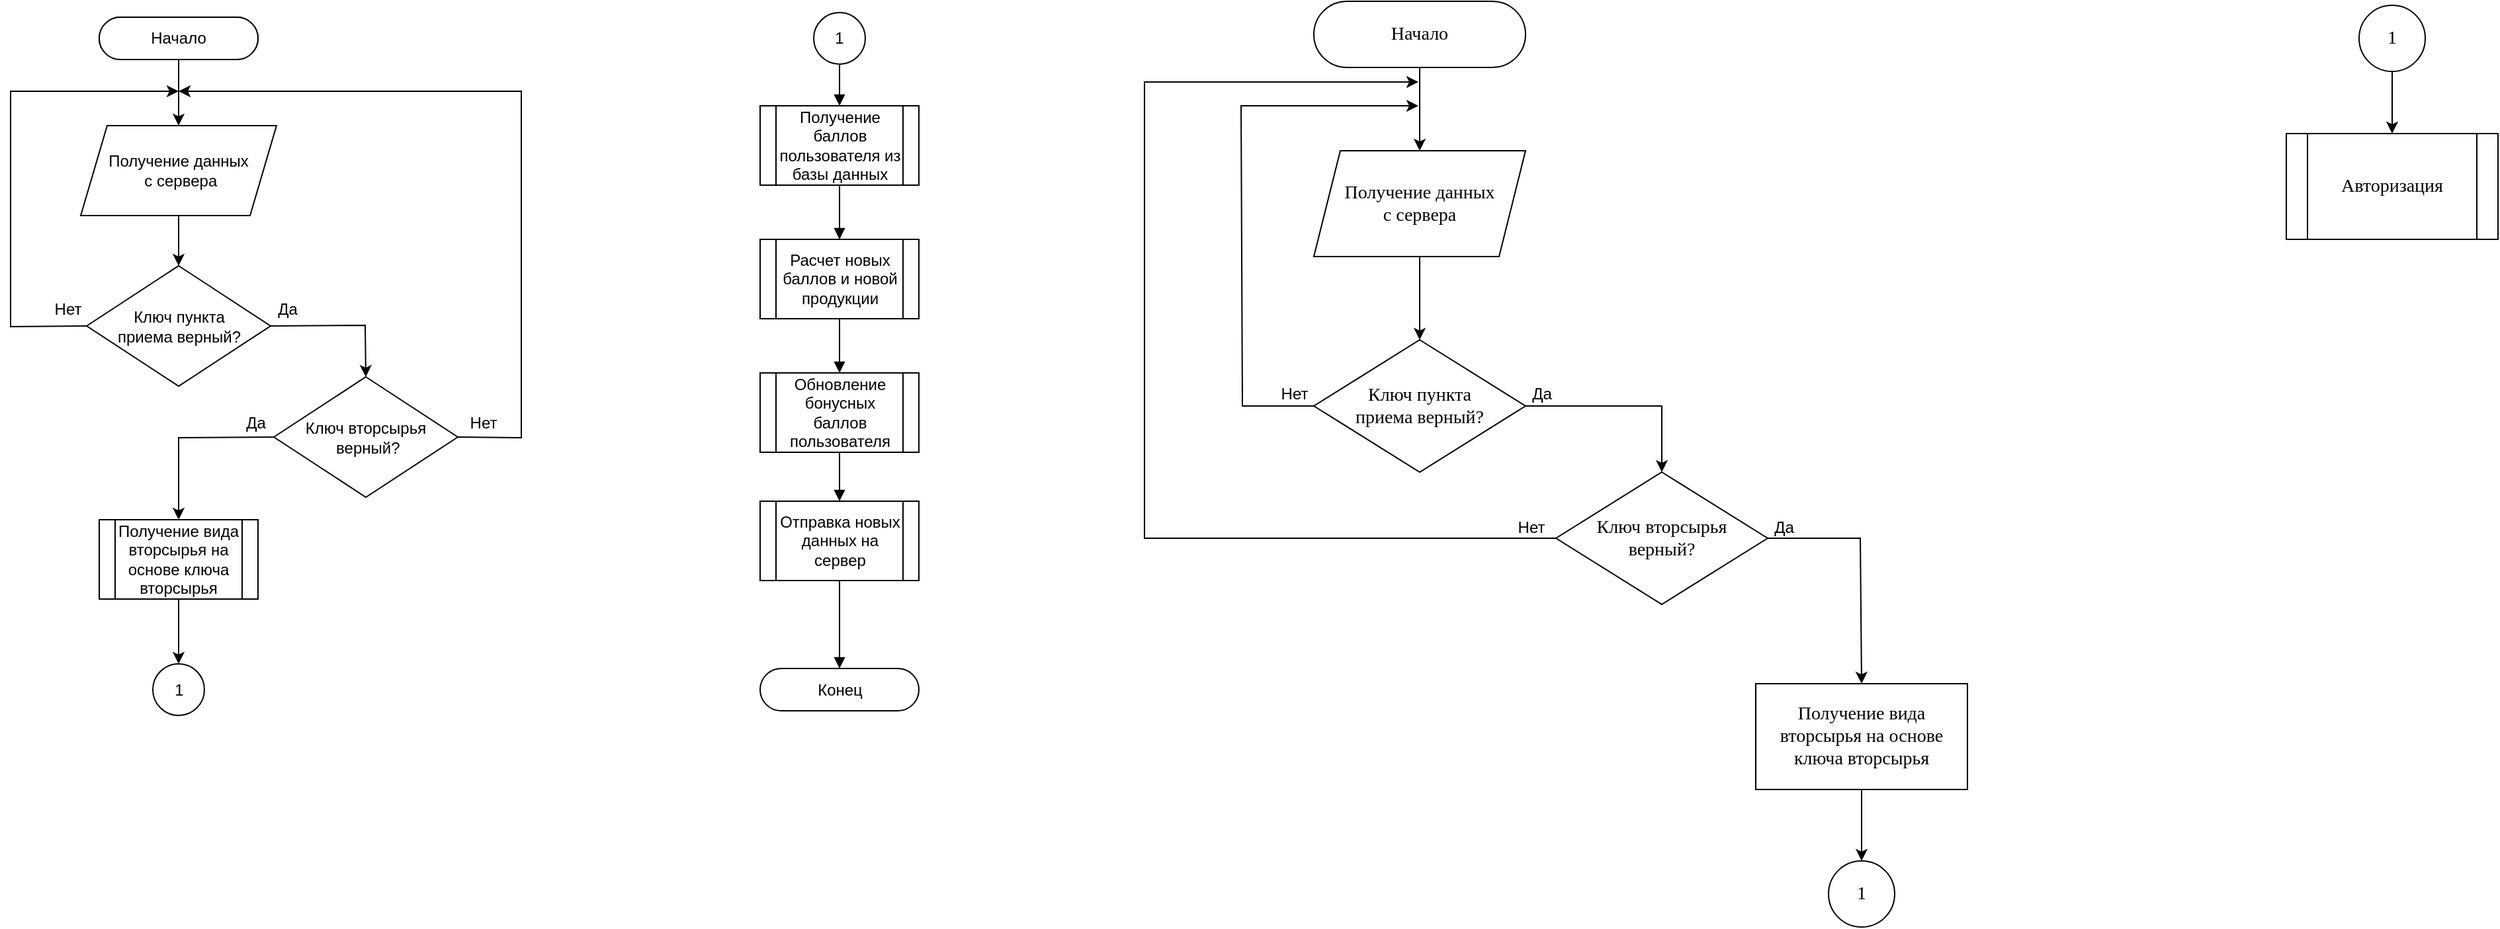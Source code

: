 <mxfile version="27.0.6">
  <diagram name="Страница — 1" id="4WWxFF7nGLi1HdurTX0b">
    <mxGraphModel dx="1558" dy="594" grid="0" gridSize="10" guides="1" tooltips="1" connect="1" arrows="1" fold="1" page="0" pageScale="1" pageWidth="827" pageHeight="1169" math="0" shadow="0">
      <root>
        <mxCell id="0" />
        <mxCell id="1" parent="0" />
        <mxCell id="1NDnVp7BkHVVNLRjMeay-4" value="Начало" style="rounded=1;whiteSpace=wrap;html=1;arcSize=50;" parent="1" vertex="1">
          <mxGeometry x="-97" y="29" width="120" height="32" as="geometry" />
        </mxCell>
        <mxCell id="1NDnVp7BkHVVNLRjMeay-25" value="" style="edgeStyle=orthogonalEdgeStyle;rounded=0;orthogonalLoop=1;jettySize=auto;html=1;" parent="1" source="1NDnVp7BkHVVNLRjMeay-6" target="1NDnVp7BkHVVNLRjMeay-7" edge="1">
          <mxGeometry relative="1" as="geometry" />
        </mxCell>
        <mxCell id="1NDnVp7BkHVVNLRjMeay-6" value="Получение данных&lt;div&gt;&amp;nbsp;с сервера&lt;/div&gt;" style="shape=parallelogram;perimeter=parallelogramPerimeter;whiteSpace=wrap;html=1;fixedSize=1;" parent="1" vertex="1">
          <mxGeometry x="-111" y="111" width="148" height="68" as="geometry" />
        </mxCell>
        <mxCell id="1NDnVp7BkHVVNLRjMeay-7" value="Ключ пункта&lt;div&gt;приема верный?&lt;/div&gt;" style="rhombus;whiteSpace=wrap;html=1;" parent="1" vertex="1">
          <mxGeometry x="-106.5" y="217" width="139" height="91" as="geometry" />
        </mxCell>
        <mxCell id="1NDnVp7BkHVVNLRjMeay-8" value="" style="endArrow=classic;html=1;rounded=0;endFill=1;exitX=1;exitY=0.5;exitDx=0;exitDy=0;entryX=0.5;entryY=0;entryDx=0;entryDy=0;" parent="1" source="1NDnVp7BkHVVNLRjMeay-7" target="1NDnVp7BkHVVNLRjMeay-19" edge="1">
          <mxGeometry width="50" height="50" relative="1" as="geometry">
            <mxPoint x="191" y="72" as="sourcePoint" />
            <mxPoint x="241" y="22" as="targetPoint" />
            <Array as="points">
              <mxPoint x="104" y="262" />
            </Array>
          </mxGeometry>
        </mxCell>
        <mxCell id="1NDnVp7BkHVVNLRjMeay-9" value="" style="endArrow=classic;html=1;rounded=0;endFill=1;exitX=1;exitY=0.5;exitDx=0;exitDy=0;" parent="1" source="1NDnVp7BkHVVNLRjMeay-19" edge="1">
          <mxGeometry width="50" height="50" relative="1" as="geometry">
            <mxPoint x="240" y="338" as="sourcePoint" />
            <mxPoint x="-37" y="85" as="targetPoint" />
            <Array as="points">
              <mxPoint x="222" y="347" />
              <mxPoint x="222" y="85" />
            </Array>
          </mxGeometry>
        </mxCell>
        <mxCell id="1NDnVp7BkHVVNLRjMeay-15" value="" style="endArrow=classic;html=1;rounded=0;endFill=1;exitX=0;exitY=0.5;exitDx=0;exitDy=0;" parent="1" source="1NDnVp7BkHVVNLRjMeay-7" edge="1">
          <mxGeometry width="50" height="50" relative="1" as="geometry">
            <mxPoint x="261" y="122" as="sourcePoint" />
            <mxPoint x="-37" y="85" as="targetPoint" />
            <Array as="points">
              <mxPoint x="-164" y="263" />
              <mxPoint x="-164" y="85" />
            </Array>
          </mxGeometry>
        </mxCell>
        <mxCell id="1NDnVp7BkHVVNLRjMeay-17" value="" style="edgeStyle=orthogonalEdgeStyle;rounded=0;orthogonalLoop=1;jettySize=auto;html=1;endArrow=classic;endFill=1;" parent="1" source="1NDnVp7BkHVVNLRjMeay-16" target="1NDnVp7BkHVVNLRjMeay-6" edge="1">
          <mxGeometry relative="1" as="geometry" />
        </mxCell>
        <mxCell id="1NDnVp7BkHVVNLRjMeay-16" value="Начало" style="rounded=1;whiteSpace=wrap;html=1;arcSize=50;" parent="1" vertex="1">
          <mxGeometry x="-97" y="29" width="120" height="32" as="geometry" />
        </mxCell>
        <mxCell id="1NDnVp7BkHVVNLRjMeay-18" value="Нет" style="text;html=1;align=center;verticalAlign=middle;resizable=0;points=[];autosize=1;strokeColor=none;fillColor=none;" parent="1" vertex="1">
          <mxGeometry x="-140" y="237" width="38" height="26" as="geometry" />
        </mxCell>
        <mxCell id="1NDnVp7BkHVVNLRjMeay-19" value="Ключ вторсырья&lt;div&gt;&lt;span style=&quot;background-color: transparent; color: light-dark(rgb(0, 0, 0), rgb(255, 255, 255));&quot;&gt;&amp;nbsp;верный?&lt;/span&gt;&lt;/div&gt;" style="rhombus;whiteSpace=wrap;html=1;" parent="1" vertex="1">
          <mxGeometry x="35" y="301" width="139" height="91" as="geometry" />
        </mxCell>
        <mxCell id="1NDnVp7BkHVVNLRjMeay-20" value="Да" style="text;html=1;align=center;verticalAlign=middle;resizable=0;points=[];autosize=1;strokeColor=none;fillColor=none;" parent="1" vertex="1">
          <mxGeometry x="28" y="237" width="33" height="26" as="geometry" />
        </mxCell>
        <mxCell id="1NDnVp7BkHVVNLRjMeay-22" value="" style="endArrow=block;html=1;rounded=0;endFill=1;exitX=0.5;exitY=1;exitDx=0;exitDy=0;entryX=0.5;entryY=0;entryDx=0;entryDy=0;" parent="1" source="1NDnVp7BkHVVNLRjMeay-30" target="1NDnVp7BkHVVNLRjMeay-31" edge="1">
          <mxGeometry width="50" height="50" relative="1" as="geometry">
            <mxPoint x="597" y="50" as="sourcePoint" />
            <mxPoint x="647" as="targetPoint" />
          </mxGeometry>
        </mxCell>
        <mxCell id="1NDnVp7BkHVVNLRjMeay-23" value="" style="endArrow=classic;html=1;rounded=0;endFill=1;exitX=0.5;exitY=1;exitDx=0;exitDy=0;entryX=0.5;entryY=0;entryDx=0;entryDy=0;" parent="1" source="1NDnVp7BkHVVNLRjMeay-27" target="1NDnVp7BkHVVNLRjMeay-29" edge="1">
          <mxGeometry width="50" height="50" relative="1" as="geometry">
            <mxPoint x="-245" y="620" as="sourcePoint" />
            <mxPoint x="-195" y="570" as="targetPoint" />
          </mxGeometry>
        </mxCell>
        <mxCell id="1NDnVp7BkHVVNLRjMeay-24" value="" style="endArrow=classic;html=1;rounded=0;endFill=1;exitX=0;exitY=0.5;exitDx=0;exitDy=0;entryX=0.5;entryY=0;entryDx=0;entryDy=0;" parent="1" source="1NDnVp7BkHVVNLRjMeay-19" target="1NDnVp7BkHVVNLRjMeay-27" edge="1">
          <mxGeometry width="50" height="50" relative="1" as="geometry">
            <mxPoint x="416" y="130" as="sourcePoint" />
            <mxPoint x="466" y="80" as="targetPoint" />
            <Array as="points">
              <mxPoint x="-37" y="347" />
            </Array>
          </mxGeometry>
        </mxCell>
        <mxCell id="1NDnVp7BkHVVNLRjMeay-26" value="Нет" style="text;html=1;align=center;verticalAlign=middle;resizable=0;points=[];autosize=1;strokeColor=none;fillColor=none;" parent="1" vertex="1">
          <mxGeometry x="174" y="323" width="38" height="26" as="geometry" />
        </mxCell>
        <mxCell id="1NDnVp7BkHVVNLRjMeay-27" value="Получение вида вторсырья на основе ключа вторсырья" style="shape=process;whiteSpace=wrap;html=1;backgroundOutline=1;" parent="1" vertex="1">
          <mxGeometry x="-97" y="409" width="120" height="60" as="geometry" />
        </mxCell>
        <mxCell id="1NDnVp7BkHVVNLRjMeay-28" value="Да" style="text;html=1;align=center;verticalAlign=middle;resizable=0;points=[];autosize=1;strokeColor=none;fillColor=none;" parent="1" vertex="1">
          <mxGeometry x="4" y="323" width="33" height="26" as="geometry" />
        </mxCell>
        <mxCell id="1NDnVp7BkHVVNLRjMeay-29" value="1" style="ellipse;whiteSpace=wrap;html=1;aspect=fixed;" parent="1" vertex="1">
          <mxGeometry x="-56.5" y="518" width="39" height="39" as="geometry" />
        </mxCell>
        <mxCell id="1NDnVp7BkHVVNLRjMeay-30" value="1" style="ellipse;whiteSpace=wrap;html=1;aspect=fixed;" parent="1" vertex="1">
          <mxGeometry x="443" y="25.5" width="39" height="39" as="geometry" />
        </mxCell>
        <mxCell id="1NDnVp7BkHVVNLRjMeay-31" value="Получение баллов пользователя из базы данных" style="shape=process;whiteSpace=wrap;html=1;backgroundOutline=1;" parent="1" vertex="1">
          <mxGeometry x="402.5" y="96" width="120" height="60" as="geometry" />
        </mxCell>
        <mxCell id="1NDnVp7BkHVVNLRjMeay-32" value="Расчет новых баллов и новой продукции" style="shape=process;whiteSpace=wrap;html=1;backgroundOutline=1;" parent="1" vertex="1">
          <mxGeometry x="402.5" y="197" width="120" height="60" as="geometry" />
        </mxCell>
        <mxCell id="1NDnVp7BkHVVNLRjMeay-33" value="" style="endArrow=block;html=1;rounded=0;endFill=1;exitX=0.5;exitY=1;exitDx=0;exitDy=0;entryX=0.5;entryY=0;entryDx=0;entryDy=0;" parent="1" source="1NDnVp7BkHVVNLRjMeay-31" target="1NDnVp7BkHVVNLRjMeay-32" edge="1">
          <mxGeometry width="50" height="50" relative="1" as="geometry">
            <mxPoint x="473" y="75" as="sourcePoint" />
            <mxPoint x="473" y="116" as="targetPoint" />
          </mxGeometry>
        </mxCell>
        <mxCell id="1NDnVp7BkHVVNLRjMeay-34" value="Обновление бонусных баллов пользователя" style="shape=process;whiteSpace=wrap;html=1;backgroundOutline=1;" parent="1" vertex="1">
          <mxGeometry x="402.5" y="298" width="120" height="60" as="geometry" />
        </mxCell>
        <mxCell id="1NDnVp7BkHVVNLRjMeay-35" value="" style="endArrow=block;html=1;rounded=0;endFill=1;exitX=0.5;exitY=1;exitDx=0;exitDy=0;entryX=0.5;entryY=0;entryDx=0;entryDy=0;" parent="1" source="1NDnVp7BkHVVNLRjMeay-32" target="1NDnVp7BkHVVNLRjMeay-34" edge="1">
          <mxGeometry width="50" height="50" relative="1" as="geometry">
            <mxPoint x="473" y="176" as="sourcePoint" />
            <mxPoint x="473" y="227" as="targetPoint" />
          </mxGeometry>
        </mxCell>
        <mxCell id="1NDnVp7BkHVVNLRjMeay-37" value="" style="endArrow=block;html=1;rounded=0;endFill=1;exitX=0.5;exitY=1;exitDx=0;exitDy=0;entryX=0.5;entryY=0;entryDx=0;entryDy=0;" parent="1" source="1NDnVp7BkHVVNLRjMeay-34" target="1NDnVp7BkHVVNLRjMeay-38" edge="1">
          <mxGeometry width="50" height="50" relative="1" as="geometry">
            <mxPoint x="473" y="287" as="sourcePoint" />
            <mxPoint x="462.5" y="447" as="targetPoint" />
          </mxGeometry>
        </mxCell>
        <mxCell id="1NDnVp7BkHVVNLRjMeay-38" value="Отправка новых данных на сервер" style="shape=process;whiteSpace=wrap;html=1;backgroundOutline=1;" parent="1" vertex="1">
          <mxGeometry x="402.5" y="395" width="120" height="60" as="geometry" />
        </mxCell>
        <mxCell id="1NDnVp7BkHVVNLRjMeay-39" value="Конец" style="rounded=1;whiteSpace=wrap;html=1;arcSize=50;" parent="1" vertex="1">
          <mxGeometry x="402.5" y="521.5" width="120" height="32" as="geometry" />
        </mxCell>
        <mxCell id="1NDnVp7BkHVVNLRjMeay-40" value="" style="endArrow=block;html=1;rounded=0;endFill=1;exitX=0.5;exitY=1;exitDx=0;exitDy=0;entryX=0.5;entryY=0;entryDx=0;entryDy=0;" parent="1" source="1NDnVp7BkHVVNLRjMeay-38" target="1NDnVp7BkHVVNLRjMeay-39" edge="1">
          <mxGeometry width="50" height="50" relative="1" as="geometry">
            <mxPoint x="473" y="368" as="sourcePoint" />
            <mxPoint x="473" y="405" as="targetPoint" />
          </mxGeometry>
        </mxCell>
        <mxCell id="rw1125GkWzQCRkpqpEpj-6" value="" style="edgeStyle=orthogonalEdgeStyle;rounded=0;orthogonalLoop=1;jettySize=auto;html=1;" edge="1" parent="1" source="rw1125GkWzQCRkpqpEpj-1" target="rw1125GkWzQCRkpqpEpj-4">
          <mxGeometry relative="1" as="geometry" />
        </mxCell>
        <mxCell id="rw1125GkWzQCRkpqpEpj-1" value="Начало" style="rounded=1;whiteSpace=wrap;html=1;strokeWidth=1;arcSize=50;fontSize=14;fontFamily=Times New Roman;" vertex="1" parent="1">
          <mxGeometry x="821" y="17" width="160" height="50" as="geometry" />
        </mxCell>
        <mxCell id="rw1125GkWzQCRkpqpEpj-8" value="" style="edgeStyle=orthogonalEdgeStyle;rounded=0;orthogonalLoop=1;jettySize=auto;html=1;" edge="1" parent="1" source="rw1125GkWzQCRkpqpEpj-4" target="rw1125GkWzQCRkpqpEpj-7">
          <mxGeometry relative="1" as="geometry" />
        </mxCell>
        <mxCell id="rw1125GkWzQCRkpqpEpj-4" value="Получение данных&lt;div&gt;с сервера&lt;/div&gt;" style="shape=parallelogram;perimeter=parallelogramPerimeter;whiteSpace=wrap;html=1;fixedSize=1;fontSize=14;fontFamily=Times New Roman;" vertex="1" parent="1">
          <mxGeometry x="821" y="130" width="160" height="80" as="geometry" />
        </mxCell>
        <mxCell id="rw1125GkWzQCRkpqpEpj-7" value="Ключ пункта&lt;div&gt;приема верный?&lt;/div&gt;" style="rhombus;whiteSpace=wrap;html=1;fontSize=14;fontFamily=Times New Roman;" vertex="1" parent="1">
          <mxGeometry x="821" y="273" width="160" height="100" as="geometry" />
        </mxCell>
        <mxCell id="rw1125GkWzQCRkpqpEpj-9" value="" style="endArrow=classic;html=1;rounded=0;exitX=0;exitY=0.5;exitDx=0;exitDy=0;" edge="1" parent="1" source="rw1125GkWzQCRkpqpEpj-7">
          <mxGeometry width="50" height="50" relative="1" as="geometry">
            <mxPoint x="991" y="291" as="sourcePoint" />
            <mxPoint x="900" y="96" as="targetPoint" />
            <Array as="points">
              <mxPoint x="767" y="323" />
              <mxPoint x="766" y="96" />
            </Array>
          </mxGeometry>
        </mxCell>
        <mxCell id="rw1125GkWzQCRkpqpEpj-10" value="Нет" style="text;html=1;align=center;verticalAlign=middle;resizable=0;points=[];autosize=1;strokeColor=none;fillColor=none;" vertex="1" parent="1">
          <mxGeometry x="787" y="301" width="38" height="26" as="geometry" />
        </mxCell>
        <mxCell id="rw1125GkWzQCRkpqpEpj-11" value="Ключ вторсырья&lt;div&gt;&lt;span style=&quot;background-color: transparent; color: light-dark(rgb(0, 0, 0), rgb(255, 255, 255));&quot;&gt;верный?&lt;/span&gt;&lt;/div&gt;" style="rhombus;whiteSpace=wrap;html=1;fontSize=14;fontFamily=Times New Roman;" vertex="1" parent="1">
          <mxGeometry x="1004" y="373" width="160" height="100" as="geometry" />
        </mxCell>
        <mxCell id="rw1125GkWzQCRkpqpEpj-12" value="" style="endArrow=classic;html=1;rounded=0;entryX=0.5;entryY=0;entryDx=0;entryDy=0;exitX=1;exitY=0.5;exitDx=0;exitDy=0;" edge="1" parent="1" source="rw1125GkWzQCRkpqpEpj-7" target="rw1125GkWzQCRkpqpEpj-11">
          <mxGeometry width="50" height="50" relative="1" as="geometry">
            <mxPoint x="866" y="282" as="sourcePoint" />
            <mxPoint x="916" y="232" as="targetPoint" />
            <Array as="points">
              <mxPoint x="1084" y="323" />
            </Array>
          </mxGeometry>
        </mxCell>
        <mxCell id="rw1125GkWzQCRkpqpEpj-13" value="Да" style="text;html=1;align=center;verticalAlign=middle;resizable=0;points=[];autosize=1;strokeColor=none;fillColor=none;" vertex="1" parent="1">
          <mxGeometry x="976" y="301" width="33" height="26" as="geometry" />
        </mxCell>
        <mxCell id="rw1125GkWzQCRkpqpEpj-14" value="" style="endArrow=classic;html=1;rounded=0;exitX=0;exitY=0.5;exitDx=0;exitDy=0;" edge="1" parent="1" source="rw1125GkWzQCRkpqpEpj-11">
          <mxGeometry width="50" height="50" relative="1" as="geometry">
            <mxPoint x="876" y="431" as="sourcePoint" />
            <mxPoint x="900" y="78" as="targetPoint" />
            <Array as="points">
              <mxPoint x="693" y="423" />
              <mxPoint x="693" y="78" />
            </Array>
          </mxGeometry>
        </mxCell>
        <mxCell id="rw1125GkWzQCRkpqpEpj-15" value="Нет" style="text;html=1;align=center;verticalAlign=middle;resizable=0;points=[];autosize=1;strokeColor=none;fillColor=none;" vertex="1" parent="1">
          <mxGeometry x="966" y="402" width="38" height="26" as="geometry" />
        </mxCell>
        <mxCell id="rw1125GkWzQCRkpqpEpj-16" value="" style="endArrow=classic;html=1;rounded=0;exitX=1;exitY=0.5;exitDx=0;exitDy=0;entryX=0.5;entryY=0;entryDx=0;entryDy=0;" edge="1" parent="1" source="rw1125GkWzQCRkpqpEpj-11" target="rw1125GkWzQCRkpqpEpj-17">
          <mxGeometry width="50" height="50" relative="1" as="geometry">
            <mxPoint x="1178" y="593" as="sourcePoint" />
            <mxPoint x="1228" y="543" as="targetPoint" />
            <Array as="points">
              <mxPoint x="1234" y="423" />
            </Array>
          </mxGeometry>
        </mxCell>
        <mxCell id="rw1125GkWzQCRkpqpEpj-20" value="" style="edgeStyle=orthogonalEdgeStyle;rounded=0;orthogonalLoop=1;jettySize=auto;html=1;" edge="1" parent="1" source="rw1125GkWzQCRkpqpEpj-17" target="rw1125GkWzQCRkpqpEpj-19">
          <mxGeometry relative="1" as="geometry" />
        </mxCell>
        <mxCell id="rw1125GkWzQCRkpqpEpj-17" value="Получение вида вторсырья на основе ключа вторсырья" style="rounded=0;whiteSpace=wrap;html=1;fontSize=14;fontFamily=Times New Roman;" vertex="1" parent="1">
          <mxGeometry x="1155" y="533" width="160" height="80" as="geometry" />
        </mxCell>
        <mxCell id="rw1125GkWzQCRkpqpEpj-18" value="Да" style="text;html=1;align=center;verticalAlign=middle;resizable=0;points=[];autosize=1;strokeColor=none;fillColor=none;" vertex="1" parent="1">
          <mxGeometry x="1159" y="402" width="33" height="26" as="geometry" />
        </mxCell>
        <mxCell id="rw1125GkWzQCRkpqpEpj-19" value="1" style="ellipse;whiteSpace=wrap;html=1;aspect=fixed;fontSize=14;fontFamily=Times New Roman;" vertex="1" parent="1">
          <mxGeometry x="1210" y="667" width="50" height="50" as="geometry" />
        </mxCell>
        <mxCell id="rw1125GkWzQCRkpqpEpj-23" value="" style="edgeStyle=orthogonalEdgeStyle;rounded=0;orthogonalLoop=1;jettySize=auto;html=1;" edge="1" parent="1" source="rw1125GkWzQCRkpqpEpj-21" target="rw1125GkWzQCRkpqpEpj-22">
          <mxGeometry relative="1" as="geometry" />
        </mxCell>
        <mxCell id="rw1125GkWzQCRkpqpEpj-21" value="1" style="ellipse;whiteSpace=wrap;html=1;aspect=fixed;fontSize=14;fontFamily=Times New Roman;" vertex="1" parent="1">
          <mxGeometry x="1611" y="20" width="50" height="50" as="geometry" />
        </mxCell>
        <mxCell id="rw1125GkWzQCRkpqpEpj-22" value="Авторизация" style="shape=process;whiteSpace=wrap;html=1;backgroundOutline=1;fontSize=14;fontFamily=Times New Roman;" vertex="1" parent="1">
          <mxGeometry x="1556" y="117" width="160" height="80" as="geometry" />
        </mxCell>
      </root>
    </mxGraphModel>
  </diagram>
</mxfile>
